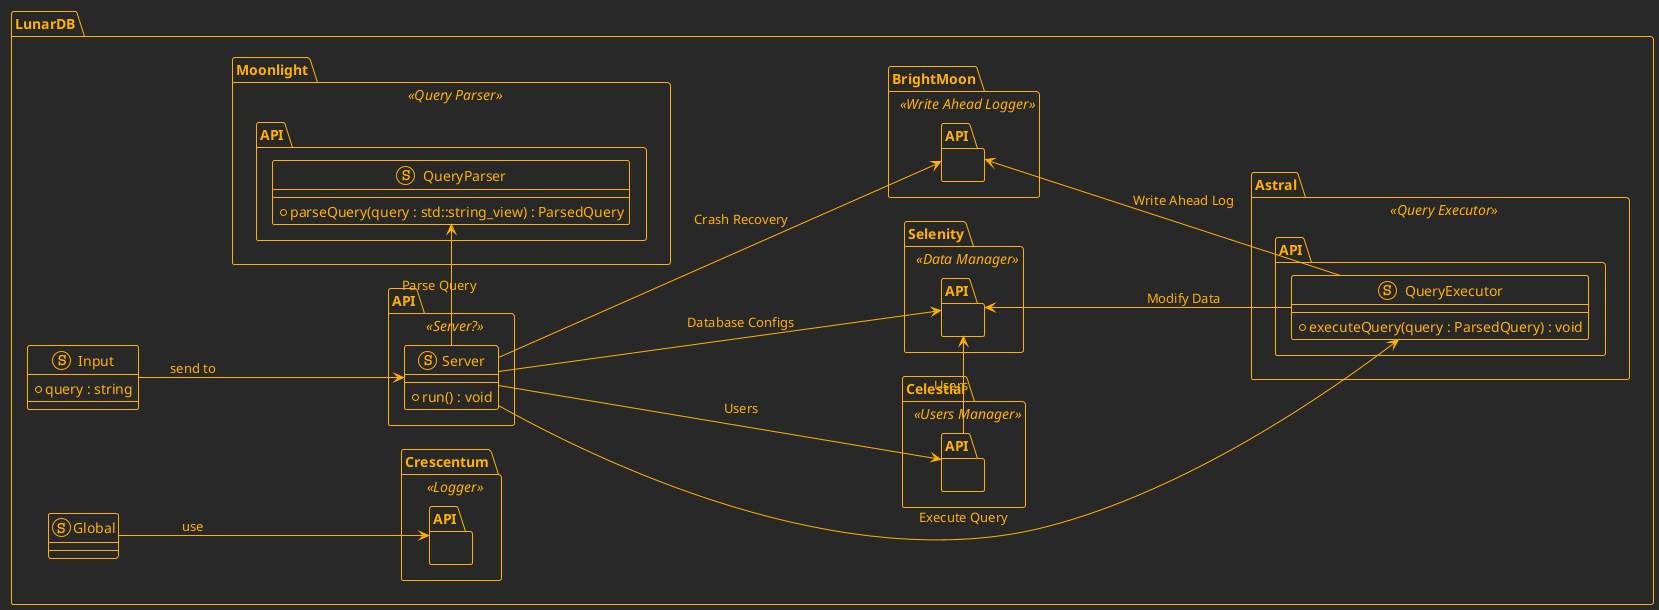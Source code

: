 @startuml Architecture
!theme crt-amber

left to right direction

namespace LunarDB {

stereotype Input {
    + query : string
}

namespace Moonlight <<Query Parser>> {

namespace API {

stereotype QueryParser {
    + parseQuery(query : std::string_view) : ParsedQuery
}

}

}

namespace Astral <<Query Executor>> {

namespace API {

stereotype QueryExecutor {
    + executeQuery(query : ParsedQuery) : void
}

}

}

namespace Celestial <<Users Manager>> {

namespace API {

}

}

namespace Crescentum <<Logger>> {

namespace API {

}

}

namespace BrightMoon <<Write Ahead Logger>> {

namespace API {

}

}

namespace Selenity <<Data Manager>> {

namespace API {

}

}

namespace API <<Server?>> {
    
stereotype Server {
    + run() : void
}

}

Input --> LunarDB.API.Server : send to

LunarDB.API.Server --> Celestial.API : Users
LunarDB.API.Server -> Astral.API.QueryExecutor : Execute Query
LunarDB.API.Server -> Moonlight.API.QueryParser : Parse Query
LunarDB.API.Server --> BrightMoon.API : Crash Recovery
LunarDB.API.Server --> Selenity.API : Database Configs

BrightMoon.API <-- Astral.API.QueryExecutor : Write Ahead Log
Selenity.API <-- Astral.API.QueryExecutor : Modify Data

Celestial.API -> Selenity.API : Users

stereotype Global {}
Global --> Crescentum.API : use

}

@enduml